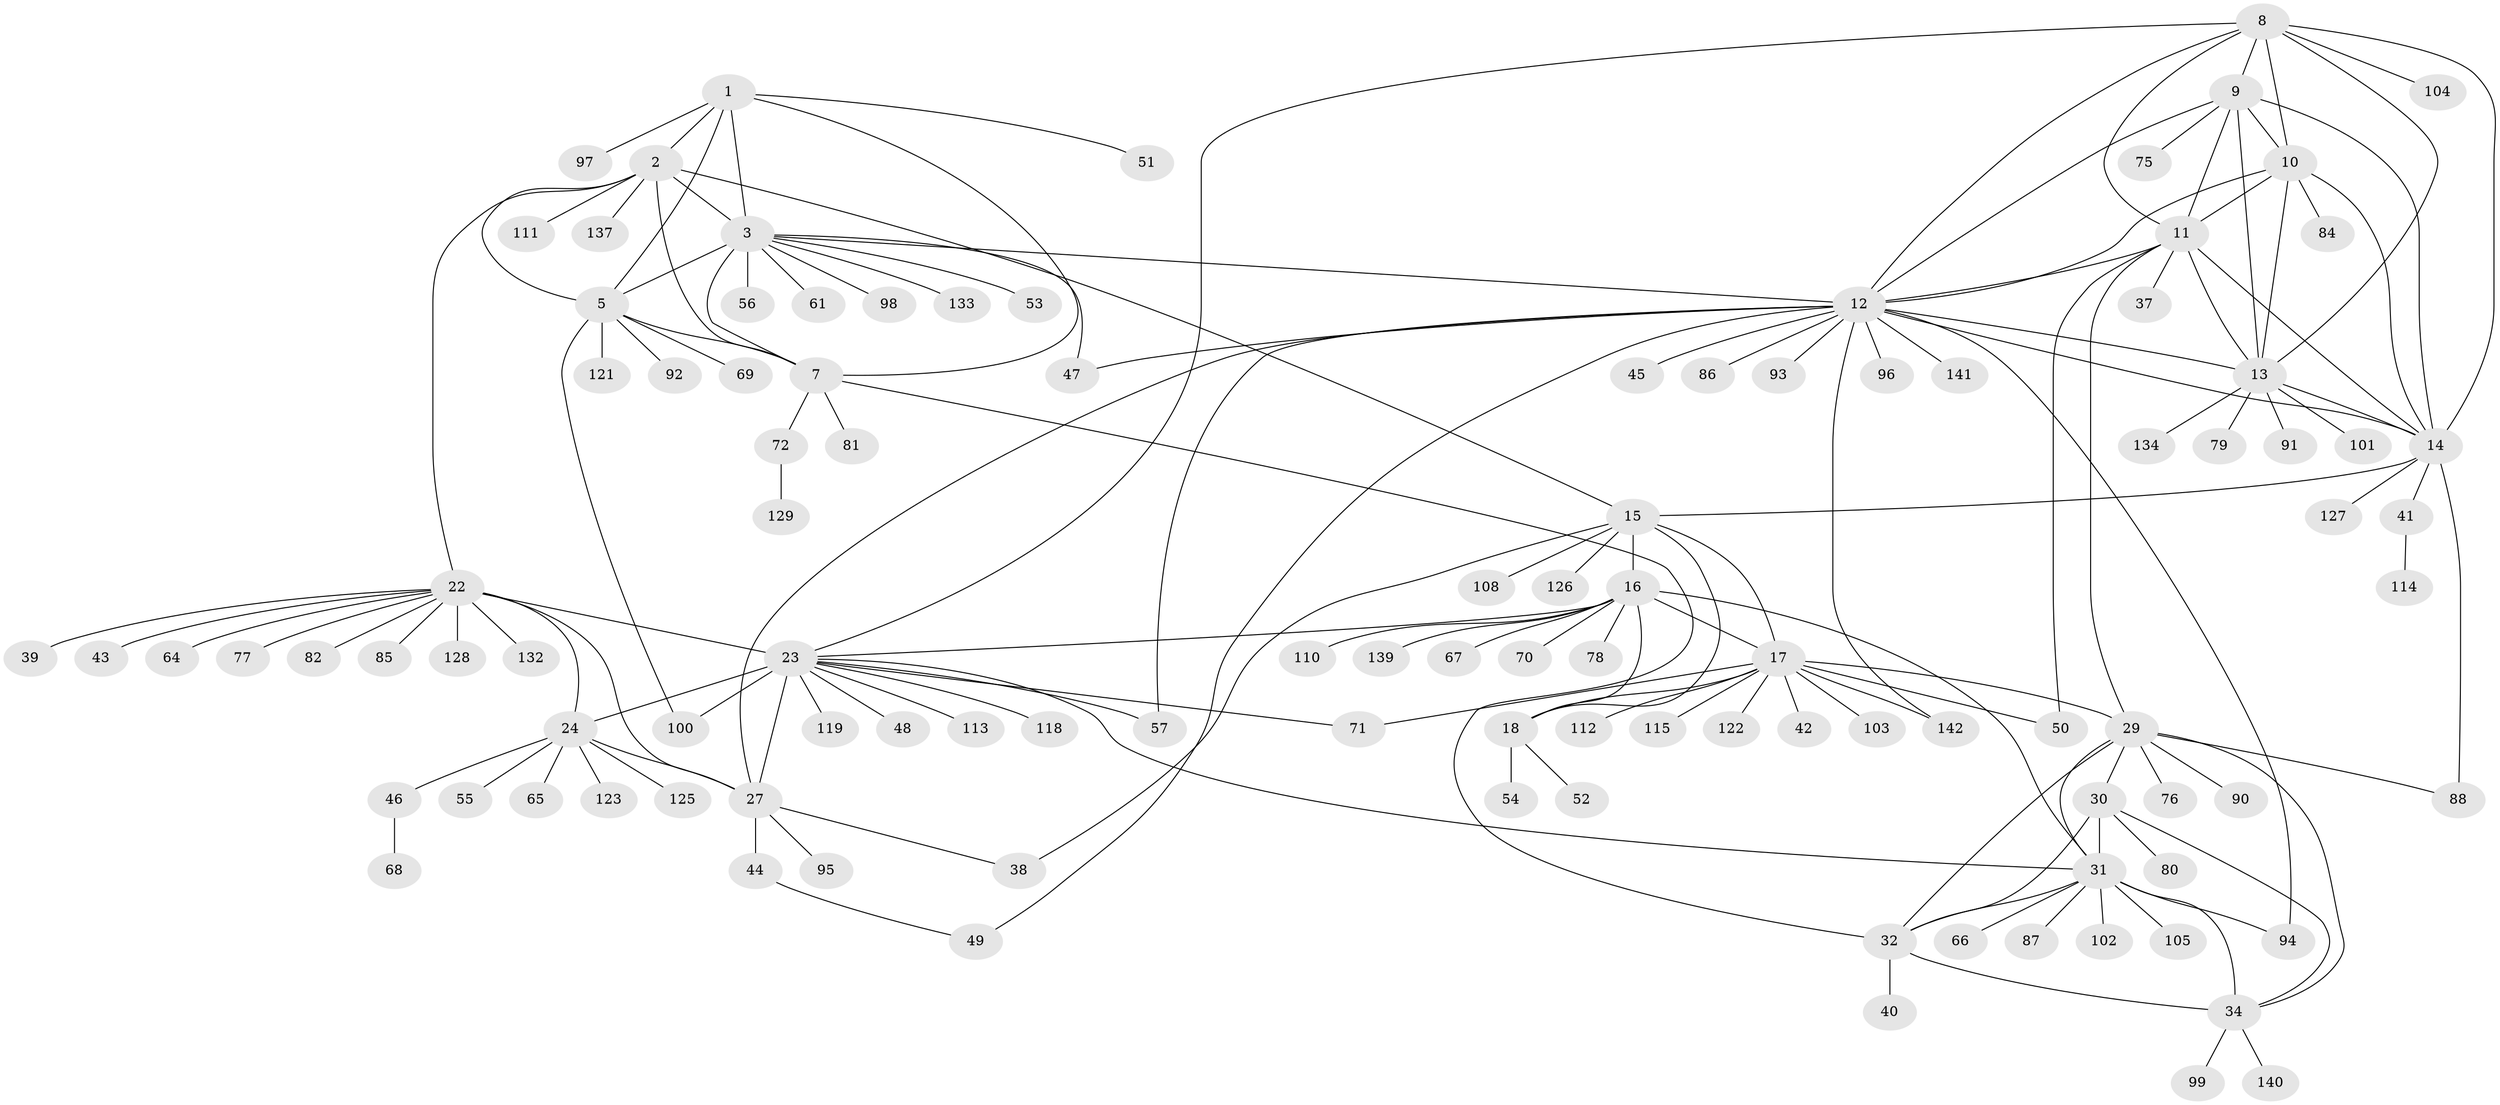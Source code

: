 // original degree distribution, {9: 0.02112676056338028, 8: 0.056338028169014086, 11: 0.056338028169014086, 10: 0.02112676056338028, 7: 0.035211267605633804, 19: 0.007042253521126761, 13: 0.014084507042253521, 6: 0.02112676056338028, 16: 0.007042253521126761, 12: 0.007042253521126761, 1: 0.5704225352112676, 2: 0.18309859154929578}
// Generated by graph-tools (version 1.1) at 2025/42/03/06/25 10:42:07]
// undirected, 110 vertices, 160 edges
graph export_dot {
graph [start="1"]
  node [color=gray90,style=filled];
  1 [super="+116"];
  2 [super="+6"];
  3 [super="+4"];
  5 [super="+58"];
  7 [super="+109"];
  8 [super="+107"];
  9;
  10 [super="+62"];
  11 [super="+36"];
  12 [super="+117"];
  13 [super="+74"];
  14 [super="+63"];
  15 [super="+21"];
  16 [super="+20"];
  17 [super="+19"];
  18 [super="+131"];
  22 [super="+83"];
  23 [super="+26"];
  24 [super="+25"];
  27 [super="+28"];
  29 [super="+106"];
  30 [super="+59"];
  31 [super="+33"];
  32 [super="+35"];
  34 [super="+130"];
  37;
  38;
  39 [super="+89"];
  40;
  41 [super="+60"];
  42;
  43;
  44;
  45;
  46;
  47;
  48;
  49;
  50;
  51;
  52;
  53 [super="+73"];
  54;
  55;
  56;
  57;
  61;
  64;
  65;
  66;
  67;
  68;
  69 [super="+124"];
  70;
  71;
  72;
  75 [super="+120"];
  76;
  77;
  78;
  79;
  80;
  81;
  82;
  84;
  85;
  86;
  87;
  88;
  90;
  91;
  92;
  93;
  94 [super="+135"];
  95;
  96;
  97;
  98;
  99;
  100;
  101;
  102;
  103;
  104 [super="+136"];
  105;
  108;
  110;
  111;
  112;
  113;
  114;
  115;
  118 [super="+138"];
  119;
  121;
  122;
  123;
  125;
  126;
  127;
  128;
  129;
  132;
  133;
  134;
  137;
  139;
  140;
  141;
  142;
  1 -- 2 [weight=2];
  1 -- 3 [weight=2];
  1 -- 5;
  1 -- 7;
  1 -- 51;
  1 -- 97;
  2 -- 3 [weight=4];
  2 -- 5 [weight=2];
  2 -- 7 [weight=2];
  2 -- 15;
  2 -- 22;
  2 -- 137;
  2 -- 111;
  3 -- 5 [weight=2];
  3 -- 7 [weight=2];
  3 -- 47;
  3 -- 56;
  3 -- 98;
  3 -- 133;
  3 -- 12;
  3 -- 53;
  3 -- 61;
  5 -- 7;
  5 -- 69;
  5 -- 92;
  5 -- 100;
  5 -- 121;
  7 -- 72;
  7 -- 81;
  7 -- 32;
  8 -- 9;
  8 -- 10;
  8 -- 11;
  8 -- 12;
  8 -- 13;
  8 -- 14;
  8 -- 104;
  8 -- 23;
  9 -- 10;
  9 -- 11;
  9 -- 12;
  9 -- 13;
  9 -- 14;
  9 -- 75;
  10 -- 11;
  10 -- 12;
  10 -- 13;
  10 -- 14;
  10 -- 84;
  11 -- 12;
  11 -- 13;
  11 -- 14;
  11 -- 29;
  11 -- 37;
  11 -- 50;
  12 -- 13;
  12 -- 14;
  12 -- 27;
  12 -- 45;
  12 -- 47;
  12 -- 49;
  12 -- 57;
  12 -- 86;
  12 -- 93;
  12 -- 96;
  12 -- 141;
  12 -- 142;
  12 -- 94;
  13 -- 14;
  13 -- 79;
  13 -- 91;
  13 -- 101;
  13 -- 134;
  14 -- 15;
  14 -- 41;
  14 -- 88;
  14 -- 127;
  15 -- 16 [weight=4];
  15 -- 17 [weight=4];
  15 -- 18 [weight=2];
  15 -- 38;
  15 -- 108;
  15 -- 126;
  16 -- 17 [weight=4];
  16 -- 18 [weight=2];
  16 -- 23;
  16 -- 70;
  16 -- 67;
  16 -- 139;
  16 -- 110;
  16 -- 78;
  16 -- 31;
  17 -- 18 [weight=2];
  17 -- 112;
  17 -- 122;
  17 -- 103;
  17 -- 71;
  17 -- 42;
  17 -- 142;
  17 -- 50;
  17 -- 115;
  17 -- 29;
  18 -- 52;
  18 -- 54;
  22 -- 23 [weight=2];
  22 -- 24 [weight=2];
  22 -- 27 [weight=2];
  22 -- 39;
  22 -- 43;
  22 -- 64;
  22 -- 77;
  22 -- 82;
  22 -- 85;
  22 -- 128;
  22 -- 132;
  23 -- 24 [weight=4];
  23 -- 27 [weight=4];
  23 -- 48;
  23 -- 57;
  23 -- 71;
  23 -- 100;
  23 -- 113;
  23 -- 119;
  23 -- 118;
  23 -- 31;
  24 -- 27 [weight=4];
  24 -- 46;
  24 -- 55;
  24 -- 65;
  24 -- 123;
  24 -- 125;
  27 -- 38;
  27 -- 44;
  27 -- 95;
  29 -- 30;
  29 -- 31 [weight=2];
  29 -- 32 [weight=2];
  29 -- 34;
  29 -- 76;
  29 -- 88;
  29 -- 90;
  30 -- 31 [weight=2];
  30 -- 32 [weight=2];
  30 -- 34;
  30 -- 80;
  31 -- 32 [weight=4];
  31 -- 34 [weight=2];
  31 -- 66;
  31 -- 87;
  31 -- 94;
  31 -- 102;
  31 -- 105;
  32 -- 34 [weight=2];
  32 -- 40;
  34 -- 99;
  34 -- 140;
  41 -- 114;
  44 -- 49;
  46 -- 68;
  72 -- 129;
}
